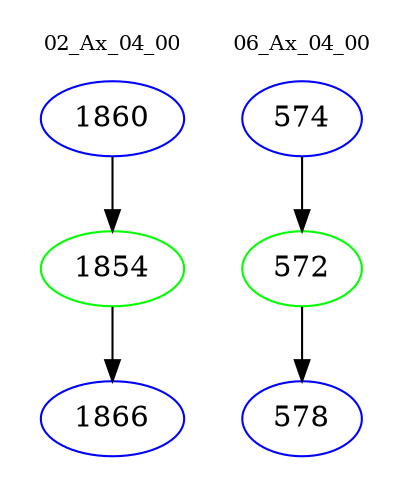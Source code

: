 digraph{
subgraph cluster_0 {
color = white
label = "02_Ax_04_00";
fontsize=10;
T0_1860 [label="1860", color="blue"]
T0_1860 -> T0_1854 [color="black"]
T0_1854 [label="1854", color="green"]
T0_1854 -> T0_1866 [color="black"]
T0_1866 [label="1866", color="blue"]
}
subgraph cluster_1 {
color = white
label = "06_Ax_04_00";
fontsize=10;
T1_574 [label="574", color="blue"]
T1_574 -> T1_572 [color="black"]
T1_572 [label="572", color="green"]
T1_572 -> T1_578 [color="black"]
T1_578 [label="578", color="blue"]
}
}
